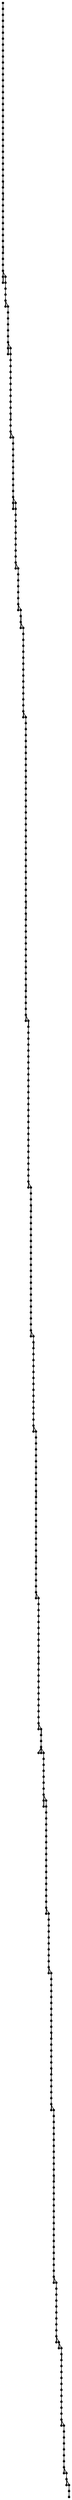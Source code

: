 digraph {
	graph [nodesep=0.02 overlap=false ranksep=0.02 splines=false]
	node [label="" shape=point size=5]
	edge [arrowsize=.1 len=0.1 weight=1.2]
	1	[isInSuperVertex=False,		parent=-1];	2	[isInSuperVertex=False,		parent=1];	1 -> 2	[key=0];	3	[isInSuperVertex=False,		parent=2];	2 -> 3	[key=0];	4	[isInSuperVertex=False,		parent=3];	3 -> 4	[key=0];	5	[isInSuperVertex=False,		parent=4];	4 -> 5	[key=0];	6	[isInSuperVertex=False,		parent=5];	5 -> 6	[key=0];	7	[isInSuperVertex=False,		parent=6];	6 -> 7	[key=0];	8	[isInSuperVertex=False,		parent=7];	7 -> 8	[key=0];	9	[isInSuperVertex=False,		parent=8];	8 -> 9	[key=0];	10	[isInSuperVertex=False,		parent=9];	9 -> 10	[key=0];	11	[isInSuperVertex=False,		parent=10];	10 -> 11	[key=0];	12	[isInSuperVertex=False,		parent=11];	11 -> 12	[key=0];	13	[isInSuperVertex=False,		parent=12];	12 -> 13	[key=0];	14	[isInSuperVertex=False,		parent=13];	13 -> 14	[key=0];	15	[isInSuperVertex=False,		parent=14];	14 -> 15	[key=0];	16	[isInSuperVertex=False,		parent=15];	15 -> 16	[key=0];	17	[isInSuperVertex=False,		parent=16];	16 -> 17	[key=0];	18	[isInSuperVertex=False,		parent=17];	17 -> 18	[key=0];	19	[isInSuperVertex=False,		parent=18];	18 -> 19	[key=0];	20	[isInSuperVertex=False,		parent=19];	19 -> 20	[key=0];	21	[isInSuperVertex=False,		parent=20];	20 -> 21	[key=0];	22	[isInSuperVertex=False,		parent=21];	21 -> 22	[key=0];	23	[isInSuperVertex=False,		parent=22];	22 -> 23	[key=0];	24	[isInSuperVertex=False,		parent=23];	23 -> 24	[key=0];	25	[isInSuperVertex=False,		parent=24];	24 -> 25	[key=0];	26	[isInSuperVertex=False,		parent=25];	25 -> 26	[key=0];	27	[isInSuperVertex=False,		parent=26];	26 -> 27	[key=0];	28	[isInSuperVertex=False,		parent=27];	27 -> 28	[key=0];	29	[isInSuperVertex=False,		parent=28];	28 -> 29	[key=0];	30	[isInSuperVertex=False,		parent=29];	29 -> 30	[key=0];	31	[isInSuperVertex=True,		parent=30];	30 -> 31	[key=0];	32	[isInSuperVertex=True,		parent=31];	31 -> 32	[key=0];	32 -> 31	[key=0];	33	[isInSuperVertex=True,		parent=32];	32 -> 33	[key=0];	34	[isInSuperVertex=True,		parent=33];	33 -> 34	[key=0];	34 -> 33	[key=0];	35	[isInSuperVertex=False,		parent=34];	34 -> 35	[key=0];	36	[isInSuperVertex=False,		parent=35];	35 -> 36	[key=0];	37	[isInSuperVertex=False,		parent=36];	36 -> 37	[key=0];	38	[isInSuperVertex=False,		parent=37];	37 -> 38	[key=0];	39	[isInSuperVertex=False,		parent=38];	38 -> 39	[key=0];	40	[isInSuperVertex=False,		parent=39];	39 -> 40	[key=0];	41	[isInSuperVertex=False,		parent=40];	40 -> 41	[key=0];	42	[isInSuperVertex=True,		parent=41];	41 -> 42	[key=0];	43	[isInSuperVertex=True,		parent=42];	42 -> 43	[key=0];	43 -> 42	[key=0];	44	[isInSuperVertex=False,		parent=43];	43 -> 44	[key=0];	45	[isInSuperVertex=False,		parent=44];	44 -> 45	[key=0];	46	[isInSuperVertex=True,		parent=45];	45 -> 46	[key=0];	47	[isInSuperVertex=True,		parent=46];	46 -> 47	[key=0];	49	[isInSuperVertex=False,		parent=46];	46 -> 49	[key=0];	47 -> 46	[key=0];	48	[isInSuperVertex=False,		parent=47];	47 -> 48	[key=0];	48 -> 47	[key=0];	50	[isInSuperVertex=False,		parent=49];	49 -> 50	[key=0];	51	[isInSuperVertex=False,		parent=50];	50 -> 51	[key=0];	52	[isInSuperVertex=False,		parent=51];	51 -> 52	[key=0];	53	[isInSuperVertex=True,		parent=52];	52 -> 53	[key=0];	54	[isInSuperVertex=True,		parent=53];	53 -> 54	[key=0];	55	[isInSuperVertex=False,		parent=53];	53 -> 55	[key=0];	54 -> 53	[key=0];	56	[isInSuperVertex=False,		parent=55];	55 -> 56	[key=0];	57	[isInSuperVertex=False,		parent=56];	56 -> 57	[key=0];	58	[isInSuperVertex=False,		parent=57];	57 -> 58	[key=0];	59	[isInSuperVertex=False,		parent=58];	58 -> 59	[key=0];	60	[isInSuperVertex=False,		parent=59];	59 -> 60	[key=0];	61	[isInSuperVertex=True,		parent=60];	60 -> 61	[key=0];	62	[isInSuperVertex=True,		parent=61];	61 -> 62	[key=0];	64	[isInSuperVertex=False,		parent=61];	61 -> 64	[key=0];	62 -> 61	[key=0];	63	[isInSuperVertex=False,		parent=62];	62 -> 63	[key=0];	63 -> 62	[key=0];	65	[isInSuperVertex=False,		parent=64];	64 -> 65	[key=0];	66	[isInSuperVertex=False,		parent=65];	65 -> 66	[key=0];	67	[isInSuperVertex=False,		parent=66];	66 -> 67	[key=0];	68	[isInSuperVertex=False,		parent=67];	67 -> 68	[key=0];	69	[isInSuperVertex=False,		parent=68];	68 -> 69	[key=0];	70	[isInSuperVertex=False,		parent=69];	69 -> 70	[key=0];	71	[isInSuperVertex=False,		parent=70];	70 -> 71	[key=0];	72	[isInSuperVertex=False,		parent=71];	71 -> 72	[key=0];	73	[isInSuperVertex=False,		parent=72];	72 -> 73	[key=0];	74	[isInSuperVertex=False,		parent=73];	73 -> 74	[key=0];	75	[isInSuperVertex=True,		parent=74];	74 -> 75	[key=0];	76	[isInSuperVertex=True,		parent=75];	75 -> 76	[key=0];	76 -> 75	[key=0];	77	[isInSuperVertex=False,		parent=76];	76 -> 77	[key=0];	78	[isInSuperVertex=True,		parent=77];	77 -> 78	[key=0];	79	[isInSuperVertex=True,		parent=78];	78 -> 79	[key=0];	80	[isInSuperVertex=False,		parent=78];	78 -> 80	[key=0];	79 -> 78	[key=0];	81	[isInSuperVertex=False,		parent=80];	80 -> 81	[key=0];	82	[isInSuperVertex=False,		parent=81];	81 -> 82	[key=0];	83	[isInSuperVertex=False,		parent=82];	82 -> 83	[key=0];	84	[isInSuperVertex=False,		parent=83];	83 -> 84	[key=0];	85	[isInSuperVertex=False,		parent=84];	84 -> 85	[key=0];	86	[isInSuperVertex=False,		parent=85];	85 -> 86	[key=0];	87	[isInSuperVertex=False,		parent=86];	86 -> 87	[key=0];	88	[isInSuperVertex=False,		parent=87];	87 -> 88	[key=0];	89	[isInSuperVertex=False,		parent=88];	88 -> 89	[key=0];	90	[isInSuperVertex=True,		parent=89];	89 -> 90	[key=0];	91	[isInSuperVertex=True,		parent=90];	90 -> 91	[key=0];	93	[isInSuperVertex=False,		parent=90];	90 -> 93	[key=0];	91 -> 90	[key=0];	92	[isInSuperVertex=False,		parent=91];	91 -> 92	[key=0];	92 -> 91	[key=0];	94	[isInSuperVertex=False,		parent=93];	93 -> 94	[key=0];	95	[isInSuperVertex=False,		parent=94];	94 -> 95	[key=0];	96	[isInSuperVertex=False,		parent=95];	95 -> 96	[key=0];	97	[isInSuperVertex=False,		parent=96];	96 -> 97	[key=0];	98	[isInSuperVertex=False,		parent=97];	97 -> 98	[key=0];	99	[isInSuperVertex=False,		parent=98];	98 -> 99	[key=0];	100	[isInSuperVertex=False,		parent=99];	99 -> 100	[key=0];	101	[isInSuperVertex=False,		parent=100];	100 -> 101	[key=0];	102	[isInSuperVertex=False,		parent=101];	101 -> 102	[key=0];	103	[isInSuperVertex=True,		parent=102];	102 -> 103	[key=0];	104	[isInSuperVertex=True,		parent=103];	103 -> 104	[key=0];	105	[isInSuperVertex=False,		parent=103];	103 -> 105	[key=0];	104 -> 103	[key=0];	106	[isInSuperVertex=False,		parent=105];	105 -> 106	[key=0];	107	[isInSuperVertex=False,		parent=106];	106 -> 107	[key=0];	108	[isInSuperVertex=False,		parent=107];	107 -> 108	[key=0];	109	[isInSuperVertex=False,		parent=108];	108 -> 109	[key=0];	110	[isInSuperVertex=False,		parent=109];	109 -> 110	[key=0];	111	[isInSuperVertex=True,		parent=110];	110 -> 111	[key=0];	112	[isInSuperVertex=True,		parent=111];	111 -> 112	[key=0];	113	[isInSuperVertex=False,		parent=111];	111 -> 113	[key=0];	112 -> 111	[key=0];	114	[isInSuperVertex=False,		parent=113];	113 -> 114	[key=0];	115	[isInSuperVertex=True,		parent=114];	114 -> 115	[key=0];	115 -> 114	[key=0];	116	[isInSuperVertex=True,		parent=115];	115 -> 116	[key=0];	117	[isInSuperVertex=False,		parent=115];	115 -> 117	[key=0];	116 -> 115	[key=0];	118	[isInSuperVertex=False,		parent=117];	117 -> 118	[key=0];	119	[isInSuperVertex=False,		parent=118];	118 -> 119	[key=0];	120	[isInSuperVertex=False,		parent=119];	119 -> 120	[key=0];	121	[isInSuperVertex=False,		parent=120];	120 -> 121	[key=0];	122	[isInSuperVertex=False,		parent=121];	121 -> 122	[key=0];	123	[isInSuperVertex=False,		parent=122];	122 -> 123	[key=0];	124	[isInSuperVertex=False,		parent=123];	123 -> 124	[key=0];	125	[isInSuperVertex=False,		parent=124];	124 -> 125	[key=0];	126	[isInSuperVertex=False,		parent=125];	125 -> 126	[key=0];	127	[isInSuperVertex=False,		parent=126];	126 -> 127	[key=0];	128	[isInSuperVertex=False,		parent=127];	127 -> 128	[key=0];	129	[isInSuperVertex=False,		parent=128];	128 -> 129	[key=0];	130	[isInSuperVertex=False,		parent=129];	129 -> 130	[key=0];	131	[isInSuperVertex=True,		parent=130];	130 -> 131	[key=0];	132	[isInSuperVertex=True,		parent=131];	131 -> 132	[key=0];	133	[isInSuperVertex=False,		parent=131];	131 -> 133	[key=0];	132 -> 131	[key=0];	134	[isInSuperVertex=False,		parent=133];	133 -> 134	[key=0];	135	[isInSuperVertex=False,		parent=134];	134 -> 135	[key=0];	136	[isInSuperVertex=False,		parent=135];	135 -> 136	[key=0];	137	[isInSuperVertex=False,		parent=136];	136 -> 137	[key=0];	138	[isInSuperVertex=False,		parent=137];	137 -> 138	[key=0];	139	[isInSuperVertex=False,		parent=138];	138 -> 139	[key=0];	140	[isInSuperVertex=False,		parent=139];	139 -> 140	[key=0];	141	[isInSuperVertex=False,		parent=140];	140 -> 141	[key=0];	142	[isInSuperVertex=False,		parent=141];	141 -> 142	[key=0];	143	[isInSuperVertex=False,		parent=142];	142 -> 143	[key=0];	144	[isInSuperVertex=False,		parent=143];	143 -> 144	[key=0];	145	[isInSuperVertex=False,		parent=144];	144 -> 145	[key=0];	146	[isInSuperVertex=False,		parent=145];	145 -> 146	[key=0];	147	[isInSuperVertex=False,		parent=146];	146 -> 147	[key=0];	148	[isInSuperVertex=False,		parent=147];	147 -> 148	[key=0];	149	[isInSuperVertex=False,		parent=148];	148 -> 149	[key=0];	150	[isInSuperVertex=False,		parent=149];	149 -> 150	[key=0];	151	[isInSuperVertex=False,		parent=150];	150 -> 151	[key=0];	152	[isInSuperVertex=False,		parent=151];	151 -> 152	[key=0];	153	[isInSuperVertex=False,		parent=152];	152 -> 153	[key=0];	154	[isInSuperVertex=False,		parent=153];	153 -> 154	[key=0];	155	[isInSuperVertex=False,		parent=154];	154 -> 155	[key=0];	156	[isInSuperVertex=False,		parent=155];	155 -> 156	[key=0];	157	[isInSuperVertex=False,		parent=156];	156 -> 157	[key=0];	158	[isInSuperVertex=False,		parent=157];	157 -> 158	[key=0];	159	[isInSuperVertex=False,		parent=158];	158 -> 159	[key=0];	160	[isInSuperVertex=False,		parent=159];	159 -> 160	[key=0];	161	[isInSuperVertex=False,		parent=160];	160 -> 161	[key=0];	162	[isInSuperVertex=False,		parent=161];	161 -> 162	[key=0];	163	[isInSuperVertex=False,		parent=162];	162 -> 163	[key=0];	164	[isInSuperVertex=True,		parent=163];	163 -> 164	[key=0];	165	[isInSuperVertex=True,		parent=164];	164 -> 165	[key=0];	165 -> 164	[key=0];	166	[isInSuperVertex=True,		parent=165];	165 -> 166	[key=0];	167	[isInSuperVertex=True,		parent=166];	166 -> 167	[key=0];	167 -> 166	[key=0];	168	[isInSuperVertex=False,		parent=167];	167 -> 168	[key=0];	169	[isInSuperVertex=False,		parent=168];	168 -> 169	[key=0];	170	[isInSuperVertex=False,		parent=169];	169 -> 170	[key=0];	171	[isInSuperVertex=False,		parent=170];	170 -> 171	[key=0];	172	[isInSuperVertex=False,		parent=171];	171 -> 172	[key=0];	173	[isInSuperVertex=False,		parent=172];	172 -> 173	[key=0];	174	[isInSuperVertex=False,		parent=173];	173 -> 174	[key=0];	175	[isInSuperVertex=False,		parent=174];	174 -> 175	[key=0];	176	[isInSuperVertex=False,		parent=175];	175 -> 176	[key=0];	177	[isInSuperVertex=False,		parent=176];	176 -> 177	[key=0];	178	[isInSuperVertex=True,		parent=177];	177 -> 178	[key=0];	179	[isInSuperVertex=True,		parent=178];	178 -> 179	[key=0];	179 -> 178	[key=0];	180	[isInSuperVertex=False,		parent=179];	179 -> 180	[key=0];	181	[isInSuperVertex=False,		parent=180];	180 -> 181	[key=0];	182	[isInSuperVertex=False,		parent=181];	181 -> 182	[key=0];	183	[isInSuperVertex=True,		parent=182];	182 -> 183	[key=0];	184	[isInSuperVertex=True,		parent=183];	183 -> 184	[key=0];	185	[isInSuperVertex=True,		parent=183];	183 -> 185	[key=0];	184 -> 183	[key=0];	186	[isInSuperVertex=True,		parent=185];	185 -> 186	[key=0];	186 -> 185	[key=0];	187	[isInSuperVertex=False,		parent=186];	186 -> 187	[key=0];	188	[isInSuperVertex=False,		parent=187];	187 -> 188	[key=0];	189	[isInSuperVertex=False,		parent=188];	188 -> 189	[key=0];	190	[isInSuperVertex=False,		parent=189];	189 -> 190	[key=0];	191	[isInSuperVertex=False,		parent=190];	190 -> 191	[key=0];	192	[isInSuperVertex=False,		parent=191];	191 -> 192	[key=0];	193	[isInSuperVertex=False,		parent=192];	192 -> 193	[key=0];	194	[isInSuperVertex=False,		parent=193];	193 -> 194	[key=0];	195	[isInSuperVertex=False,		parent=194];	194 -> 195	[key=0];	196	[isInSuperVertex=False,		parent=195];	195 -> 196	[key=0];	197	[isInSuperVertex=False,		parent=196];	196 -> 197	[key=0];	198	[isInSuperVertex=False,		parent=197];	197 -> 198	[key=0];	199	[isInSuperVertex=False,		parent=198];	198 -> 199	[key=0];	200	[isInSuperVertex=False,		parent=199];	199 -> 200	[key=0];	201	[isInSuperVertex=False,		parent=200];	200 -> 201	[key=0];	202	[isInSuperVertex=False,		parent=201];	201 -> 202	[key=0];	203	[isInSuperVertex=False,		parent=202];	202 -> 203	[key=0];	204	[isInSuperVertex=False,		parent=203];	203 -> 204	[key=0];	205	[isInSuperVertex=False,		parent=204];	204 -> 205	[key=0];	206	[isInSuperVertex=False,		parent=205];	205 -> 206	[key=0];	207	[isInSuperVertex=False,		parent=206];	206 -> 207	[key=0];	208	[isInSuperVertex=False,		parent=207];	207 -> 208	[key=0];	209	[isInSuperVertex=False,		parent=208];	208 -> 209	[key=0];	210	[isInSuperVertex=False,		parent=209];	209 -> 210	[key=0];	211	[isInSuperVertex=False,		parent=210];	210 -> 211	[key=0];	212	[isInSuperVertex=True,		parent=211];	211 -> 212	[key=0];	213	[isInSuperVertex=True,		parent=212];	212 -> 213	[key=0];	214	[isInSuperVertex=False,		parent=212];	212 -> 214	[key=0];	213 -> 212	[key=0];	215	[isInSuperVertex=False,		parent=214];	214 -> 215	[key=0];	216	[isInSuperVertex=False,		parent=215];	215 -> 216	[key=0];	217	[isInSuperVertex=True,		parent=216];	216 -> 217	[key=0];	218	[isInSuperVertex=True,		parent=217];	217 -> 218	[key=0];	218 -> 217	[key=0];	219	[isInSuperVertex=False,		parent=218];	218 -> 219	[key=0];	220	[isInSuperVertex=False,		parent=219];	219 -> 220	[key=0];	221	[isInSuperVertex=False,		parent=220];	220 -> 221	[key=0];	222	[isInSuperVertex=False,		parent=221];	221 -> 222	[key=0];	223	[isInSuperVertex=False,		parent=222];	222 -> 223	[key=0];	224	[isInSuperVertex=False,		parent=223];	223 -> 224	[key=0];	225	[isInSuperVertex=False,		parent=224];	224 -> 225	[key=0];	226	[isInSuperVertex=False,		parent=225];	225 -> 226	[key=0];	227	[isInSuperVertex=False,		parent=226];	226 -> 227	[key=0];	228	[isInSuperVertex=False,		parent=227];	227 -> 228	[key=0];	229	[isInSuperVertex=False,		parent=228];	228 -> 229	[key=0];	230	[isInSuperVertex=False,		parent=229];	229 -> 230	[key=0];	231	[isInSuperVertex=False,		parent=230];	230 -> 231	[key=0];	232	[isInSuperVertex=False,		parent=231];	231 -> 232	[key=0];	233	[isInSuperVertex=False,		parent=232];	232 -> 233	[key=0];	234	[isInSuperVertex=False,		parent=233];	233 -> 234	[key=0];	235	[isInSuperVertex=False,		parent=234];	234 -> 235	[key=0];	236	[isInSuperVertex=False,		parent=235];	235 -> 236	[key=0];	237	[isInSuperVertex=False,		parent=236];	236 -> 237	[key=0];	238	[isInSuperVertex=True,		parent=237];	237 -> 238	[key=0];	239	[isInSuperVertex=True,		parent=238];	238 -> 239	[key=0];	240	[isInSuperVertex=False,		parent=238];	238 -> 240	[key=0];	239 -> 238	[key=0];	241	[isInSuperVertex=True,		parent=240];	240 -> 241	[key=0];	242	[isInSuperVertex=True,		parent=241];	241 -> 242	[key=0];	242 -> 241	[key=0];	243	[isInSuperVertex=False,		parent=242];	242 -> 243	[key=0];	244	[isInSuperVertex=False,		parent=243];	243 -> 244	[key=0];	245	[isInSuperVertex=False,		parent=244];	244 -> 245	[key=0];	246	[isInSuperVertex=False,		parent=245];	245 -> 246	[key=0];	247	[isInSuperVertex=False,		parent=246];	246 -> 247	[key=0];	248	[isInSuperVertex=False,		parent=247];	247 -> 248	[key=0];	249	[isInSuperVertex=False,		parent=248];	248 -> 249	[key=0];	250	[isInSuperVertex=False,		parent=249];	249 -> 250	[key=0];	251	[isInSuperVertex=False,		parent=250];	250 -> 251	[key=0];	252	[isInSuperVertex=False,		parent=251];	251 -> 252	[key=0];	253	[isInSuperVertex=False,		parent=252];	252 -> 253	[key=0];	254	[isInSuperVertex=False,		parent=253];	253 -> 254	[key=0];	255	[isInSuperVertex=True,		parent=254];	254 -> 255	[key=0];	256	[isInSuperVertex=True,		parent=255];	255 -> 256	[key=0];	257	[isInSuperVertex=False,		parent=255];	255 -> 257	[key=0];	256 -> 255	[key=0];	258	[isInSuperVertex=False,		parent=257];	257 -> 258	[key=0];	259	[isInSuperVertex=False,		parent=258];	258 -> 259	[key=0];	260	[isInSuperVertex=False,		parent=259];	259 -> 260	[key=0];	261	[isInSuperVertex=False,		parent=260];	260 -> 261	[key=0];	262	[isInSuperVertex=False,		parent=261];	261 -> 262	[key=0];	263	[isInSuperVertex=False,		parent=262];	262 -> 263	[key=0];	264	[isInSuperVertex=False,		parent=263];	263 -> 264	[key=0];	265	[isInSuperVertex=False,		parent=264];	264 -> 265	[key=0];	266	[isInSuperVertex=False,		parent=265];	265 -> 266	[key=0];	267	[isInSuperVertex=True,		parent=266];	266 -> 267	[key=0];	268	[isInSuperVertex=True,		parent=267];	267 -> 268	[key=0];	268 -> 267	[key=0];	269	[isInSuperVertex=False,		parent=268];	268 -> 269	[key=0];	270	[isInSuperVertex=False,		parent=269];	269 -> 270	[key=0];	271	[isInSuperVertex=False,		parent=270];	270 -> 271	[key=0];	272	[isInSuperVertex=False,		parent=271];	271 -> 272	[key=0];	273	[isInSuperVertex=False,		parent=272];	272 -> 273	[key=0];	274	[isInSuperVertex=False,		parent=273];	273 -> 274	[key=0];	275	[isInSuperVertex=False,		parent=274];	274 -> 275	[key=0];	276	[isInSuperVertex=False,		parent=275];	275 -> 276	[key=0];	277	[isInSuperVertex=False,		parent=276];	276 -> 277	[key=0];	278	[isInSuperVertex=True,		parent=277];	277 -> 278	[key=0];	279	[isInSuperVertex=True,		parent=278];	278 -> 279	[key=0];	279 -> 278	[key=0];	280	[isInSuperVertex=False,		parent=279];	279 -> 280	[key=0];	281	[isInSuperVertex=False,		parent=280];	280 -> 281	[key=0];	282	[isInSuperVertex=False,		parent=281];	281 -> 282	[key=0];	283	[isInSuperVertex=False,		parent=282];	282 -> 283	[key=0];	284	[isInSuperVertex=True,		parent=283];	283 -> 284	[key=0];	285	[isInSuperVertex=True,		parent=284];	284 -> 285	[key=0];	286	[isInSuperVertex=False,		parent=284];	284 -> 286	[key=0];	285 -> 284	[key=0];	287	[isInSuperVertex=False,		parent=286];	286 -> 287	[key=0];	288	[isInSuperVertex=False,		parent=287];	287 -> 288	[key=0];	289	[isInSuperVertex=False,		parent=288];	288 -> 289	[key=0];	290	[isInSuperVertex=False,		parent=289];	289 -> 290	[key=0];	291	[isInSuperVertex=False,		parent=290];	290 -> 291	[key=0];	292	[isInSuperVertex=False,		parent=291];	291 -> 292	[key=0];	293	[isInSuperVertex=False,		parent=292];	292 -> 293	[key=0];	294	[isInSuperVertex=False,		parent=293];	293 -> 294	[key=0];	295	[isInSuperVertex=False,		parent=294];	294 -> 295	[key=0];	296	[isInSuperVertex=True,		parent=295];	295 -> 296	[key=0];	297	[isInSuperVertex=True,		parent=296];	296 -> 297	[key=0];	297 -> 296	[key=0];	298	[isInSuperVertex=False,		parent=297];	297 -> 298	[key=0];	299	[isInSuperVertex=False,		parent=298];	298 -> 299	[key=0];	300	[isInSuperVertex=False,		parent=299];	299 -> 300	[key=0];	301	[isInSuperVertex=False,		parent=300];	300 -> 301	[key=0];	302	[isInSuperVertex=False,		parent=301];	301 -> 302	[key=0];	303	[isInSuperVertex=False,		parent=302];	302 -> 303	[key=0];	304	[isInSuperVertex=False,		parent=303];	303 -> 304	[key=0];	305	[isInSuperVertex=False,		parent=304];	304 -> 305	[key=0];	306	[isInSuperVertex=False,		parent=305];	305 -> 306	[key=0];	307	[isInSuperVertex=True,		parent=306];	306 -> 307	[key=0];	308	[isInSuperVertex=True,		parent=307];	307 -> 308	[key=0];	309	[isInSuperVertex=True,		parent=307];	307 -> 309	[key=0];	308 -> 307	[key=0];	310	[isInSuperVertex=True,		parent=309];	309 -> 310	[key=0];	310 -> 309	[key=0];	311	[isInSuperVertex=False,		parent=310];	310 -> 311	[key=0];	312	[isInSuperVertex=True,		parent=311];	311 -> 312	[key=0];	313	[isInSuperVertex=True,		parent=312];	312 -> 313	[key=0];	314	[isInSuperVertex=False,		parent=312];	312 -> 314	[key=0];	315	[isInSuperVertex=False,		parent=312];	312 -> 315	[key=0];	313 -> 312	[key=0];	314 -> 312	[key=0];	316	[isInSuperVertex=False,		parent=315];	315 -> 316	[key=0];	317	[isInSuperVertex=False,		parent=316];	316 -> 317	[key=0];	318	[isInSuperVertex=False,		parent=317];	317 -> 318	[key=0];	319	[isInSuperVertex=False,		parent=318];	318 -> 319	[key=0];	320	[isInSuperVertex=False,		parent=319];	319 -> 320	[key=0];	321	[isInSuperVertex=False,		parent=320];	320 -> 321	[key=0];	322	[isInSuperVertex=False,		parent=321];	321 -> 322	[key=0];	323	[isInSuperVertex=True,		parent=322];	322 -> 323	[key=0];	325	[isInSuperVertex=False,		parent=322];	322 -> 325	[key=0];	323 -> 322	[key=0];	324	[isInSuperVertex=True,		parent=323];	323 -> 324	[key=0];	324 -> 323	[key=0];	326	[isInSuperVertex=False,		parent=325];	325 -> 326	[key=0];	327	[isInSuperVertex=False,		parent=326];	326 -> 327	[key=0];	328	[isInSuperVertex=False,		parent=327];	327 -> 328	[key=0];	329	[isInSuperVertex=False,		parent=328];	328 -> 329	[key=0];	330	[isInSuperVertex=False,		parent=329];	329 -> 330	[key=0];	331	[isInSuperVertex=False,		parent=330];	330 -> 331	[key=0];	332	[isInSuperVertex=False,		parent=331];	331 -> 332	[key=0];	333	[isInSuperVertex=False,		parent=332];	332 -> 333	[key=0];	334	[isInSuperVertex=False,		parent=333];	333 -> 334	[key=0];	335	[isInSuperVertex=False,		parent=334];	334 -> 335	[key=0];	336	[isInSuperVertex=False,		parent=335];	335 -> 336	[key=0];	337	[isInSuperVertex=False,		parent=336];	336 -> 337	[key=0];	338	[isInSuperVertex=False,		parent=337];	337 -> 338	[key=0];	339	[isInSuperVertex=False,		parent=338];	338 -> 339	[key=0];	340	[isInSuperVertex=False,		parent=339];	339 -> 340	[key=0];	341	[isInSuperVertex=False,		parent=340];	340 -> 341	[key=0];	342	[isInSuperVertex=False,		parent=341];	341 -> 342	[key=0];	343	[isInSuperVertex=True,		parent=342];	342 -> 343	[key=0];	344	[isInSuperVertex=True,		parent=343];	343 -> 344	[key=0];	345	[isInSuperVertex=False,		parent=343];	343 -> 345	[key=0];	344 -> 343	[key=0];	346	[isInSuperVertex=False,		parent=345];	345 -> 346	[key=0];	347	[isInSuperVertex=False,		parent=346];	346 -> 347	[key=0];	348	[isInSuperVertex=False,		parent=347];	347 -> 348	[key=0];	349	[isInSuperVertex=False,		parent=348];	348 -> 349	[key=0];	350	[isInSuperVertex=False,		parent=349];	349 -> 350	[key=0];	351	[isInSuperVertex=False,		parent=350];	350 -> 351	[key=0];	352	[isInSuperVertex=False,		parent=351];	351 -> 352	[key=0];	353	[isInSuperVertex=False,		parent=352];	352 -> 353	[key=0];	354	[isInSuperVertex=True,		parent=353];	353 -> 354	[key=0];	355	[isInSuperVertex=True,		parent=354];	354 -> 355	[key=0];	356	[isInSuperVertex=False,		parent=354];	354 -> 356	[key=0];	355 -> 354	[key=0];	357	[isInSuperVertex=False,		parent=356];	356 -> 357	[key=0];	358	[isInSuperVertex=False,		parent=357];	357 -> 358	[key=0];	359	[isInSuperVertex=False,		parent=358];	358 -> 359	[key=0];	360	[isInSuperVertex=False,		parent=359];	359 -> 360	[key=0];	361	[isInSuperVertex=False,		parent=360];	360 -> 361	[key=0];	362	[isInSuperVertex=False,		parent=361];	361 -> 362	[key=0];	363	[isInSuperVertex=False,		parent=362];	362 -> 363	[key=0];	364	[isInSuperVertex=False,		parent=363];	363 -> 364	[key=0];	365	[isInSuperVertex=False,		parent=364];	364 -> 365	[key=0];	366	[isInSuperVertex=True,		parent=365];	365 -> 366	[key=0];	367	[isInSuperVertex=True,		parent=366];	366 -> 367	[key=0];	367 -> 366	[key=0];	368	[isInSuperVertex=False,		parent=367];	367 -> 368	[key=0];	369	[isInSuperVertex=False,		parent=368];	368 -> 369	[key=0];	370	[isInSuperVertex=False,		parent=369];	369 -> 370	[key=0];	371	[isInSuperVertex=False,		parent=370];	370 -> 371	[key=0];	372	[isInSuperVertex=True,		parent=371];	371 -> 372	[key=0];	373	[isInSuperVertex=True,		parent=372];	372 -> 373	[key=0];	373 -> 372	[key=0];	374	[isInSuperVertex=False,		parent=373];	373 -> 374	[key=0];	375	[isInSuperVertex=False,		parent=374];	374 -> 375	[key=0];	376	[isInSuperVertex=False,		parent=375];	375 -> 376	[key=0];	377	[isInSuperVertex=False,		parent=376];	376 -> 377	[key=0];	378	[isInSuperVertex=True,		parent=377];	377 -> 378	[key=0];	379	[isInSuperVertex=True,		parent=378];	378 -> 379	[key=0];	380	[isInSuperVertex=False,		parent=378];	378 -> 380	[key=0];	379 -> 378	[key=0];	381	[isInSuperVertex=False,		parent=380];	380 -> 381	[key=0];	382	[isInSuperVertex=False,		parent=381];	381 -> 382	[key=0];	383	[isInSuperVertex=False,		parent=382];	382 -> 383	[key=0];	384	[isInSuperVertex=False,		parent=383];	383 -> 384	[key=0];	385	[isInSuperVertex=False,		parent=384];	384 -> 385	[key=0];	386	[isInSuperVertex=False,		parent=385];	385 -> 386	[key=0];	387	[isInSuperVertex=False,		parent=386];	386 -> 387	[key=0];	388	[isInSuperVertex=False,		parent=387];	387 -> 388	[key=0];	389	[isInSuperVertex=False,		parent=388];	388 -> 389	[key=0];	390	[isInSuperVertex=False,		parent=389];	389 -> 390	[key=0];	391	[isInSuperVertex=True,		parent=390];	390 -> 391	[key=0];	392	[isInSuperVertex=True,		parent=391];	391 -> 392	[key=0];	392 -> 391	[key=0];	393	[isInSuperVertex=False,		parent=392];	392 -> 393	[key=0];	394	[isInSuperVertex=False,		parent=393];	393 -> 394	[key=0];	395	[isInSuperVertex=False,		parent=394];	394 -> 395	[key=0];	396	[isInSuperVertex=False,		parent=395];	395 -> 396	[key=0];	397	[isInSuperVertex=False,		parent=396];	396 -> 397	[key=0];	398	[isInSuperVertex=False,		parent=397];	397 -> 398	[key=0];	399	[isInSuperVertex=False,		parent=398];	398 -> 399	[key=0];	400	[isInSuperVertex=False,		parent=399];	399 -> 400	[key=0];	401	[isInSuperVertex=False,		parent=400];	400 -> 401	[key=0];	402	[isInSuperVertex=False,		parent=401];	401 -> 402	[key=0];	403	[isInSuperVertex=False,		parent=402];	402 -> 403	[key=0];	404	[isInSuperVertex=False,		parent=403];	403 -> 404	[key=0];	405	[isInSuperVertex=False,		parent=404];	404 -> 405	[key=0];	406	[isInSuperVertex=False,		parent=405];	405 -> 406	[key=0];	407	[isInSuperVertex=False,		parent=406];	406 -> 407	[key=0];	408	[isInSuperVertex=True,		parent=407];	407 -> 408	[key=0];	409	[isInSuperVertex=True,		parent=408];	408 -> 409	[key=0];	410	[isInSuperVertex=False,		parent=408];	408 -> 410	[key=0];	409 -> 408	[key=0];	411	[isInSuperVertex=False,		parent=410];	410 -> 411	[key=0];	412	[isInSuperVertex=False,		parent=411];	411 -> 412	[key=0];	413	[isInSuperVertex=False,		parent=412];	412 -> 413	[key=0];	414	[isInSuperVertex=False,		parent=413];	413 -> 414	[key=0];	415	[isInSuperVertex=False,		parent=414];	414 -> 415	[key=0];	416	[isInSuperVertex=False,		parent=415];	415 -> 416	[key=0];	417	[isInSuperVertex=False,		parent=416];	416 -> 417	[key=0];	418	[isInSuperVertex=False,		parent=417];	417 -> 418	[key=0];	419	[isInSuperVertex=True,		parent=418];	418 -> 419	[key=0];	420	[isInSuperVertex=True,		parent=419];	419 -> 420	[key=0];	421	[isInSuperVertex=True,		parent=419];	419 -> 421	[key=0];	420 -> 419	[key=0];	422	[isInSuperVertex=True,		parent=421];	421 -> 422	[key=0];	423	[isInSuperVertex=False,		parent=421];	421 -> 423	[key=0];	422 -> 421	[key=0];	424	[isInSuperVertex=True,		parent=423];	423 -> 424	[key=0];	425	[isInSuperVertex=True,		parent=424];	424 -> 425	[key=0];	425 -> 424	[key=0];	426	[isInSuperVertex=False,		parent=425];	425 -> 426	[key=0];	427	[isInSuperVertex=False,		parent=426];	426 -> 427	[key=0];	428	[isInSuperVertex=False,		parent=427];	427 -> 428	[key=0];	429	[isInSuperVertex=False,		parent=428];	428 -> 429	[key=0];	430	[isInSuperVertex=False,		parent=429];	429 -> 430	[key=0];	431	[isInSuperVertex=False,		parent=430];	430 -> 431	[key=0];	432	[isInSuperVertex=False,		parent=431];	431 -> 432	[key=0];	433	[isInSuperVertex=False,		parent=432];	432 -> 433	[key=0];	434	[isInSuperVertex=False,		parent=433];	433 -> 434	[key=0];	435	[isInSuperVertex=True,		parent=434];	434 -> 435	[key=0];	436	[isInSuperVertex=True,		parent=435];	435 -> 436	[key=0];	437	[isInSuperVertex=False,		parent=435];	435 -> 437	[key=0];	436 -> 435	[key=0];	438	[isInSuperVertex=False,		parent=437];	437 -> 438	[key=0];	439	[isInSuperVertex=False,		parent=438];	438 -> 439	[key=0];	440	[isInSuperVertex=False,		parent=439];	439 -> 440	[key=0];	441	[isInSuperVertex=False,		parent=440];	440 -> 441	[key=0];	442	[isInSuperVertex=False,		parent=441];	441 -> 442	[key=0];	443	[isInSuperVertex=False,		parent=442];	442 -> 443	[key=0];	444	[isInSuperVertex=True,		parent=443];	443 -> 444	[key=0];	445	[isInSuperVertex=True,		parent=444];	444 -> 445	[key=0];	446	[isInSuperVertex=False,		parent=444];	444 -> 446	[key=0];	445 -> 444	[key=0];	447	[isInSuperVertex=True,		parent=446];	446 -> 447	[key=0];	448	[isInSuperVertex=True,		parent=447];	447 -> 448	[key=0];	449	[isInSuperVertex=False,		parent=447];	447 -> 449	[key=0];	448 -> 447	[key=0];	450	[isInSuperVertex=False,		parent=449];	449 -> 450	[key=0];	451	[isInSuperVertex=False,		parent=450];	450 -> 451	[key=0];}
